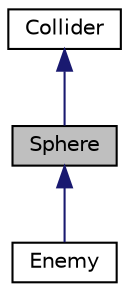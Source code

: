 digraph "Sphere"
{
  edge [fontname="Helvetica",fontsize="10",labelfontname="Helvetica",labelfontsize="10"];
  node [fontname="Helvetica",fontsize="10",shape=record];
  Node1 [label="Sphere",height=0.2,width=0.4,color="black", fillcolor="grey75", style="filled", fontcolor="black"];
  Node2 -> Node1 [dir="back",color="midnightblue",fontsize="10",style="solid",fontname="Helvetica"];
  Node2 [label="Collider",height=0.2,width=0.4,color="black", fillcolor="white", style="filled",URL="$class_collider.html"];
  Node1 -> Node3 [dir="back",color="midnightblue",fontsize="10",style="solid",fontname="Helvetica"];
  Node3 [label="Enemy",height=0.2,width=0.4,color="black", fillcolor="white", style="filled",URL="$class_enemy.html"];
}

